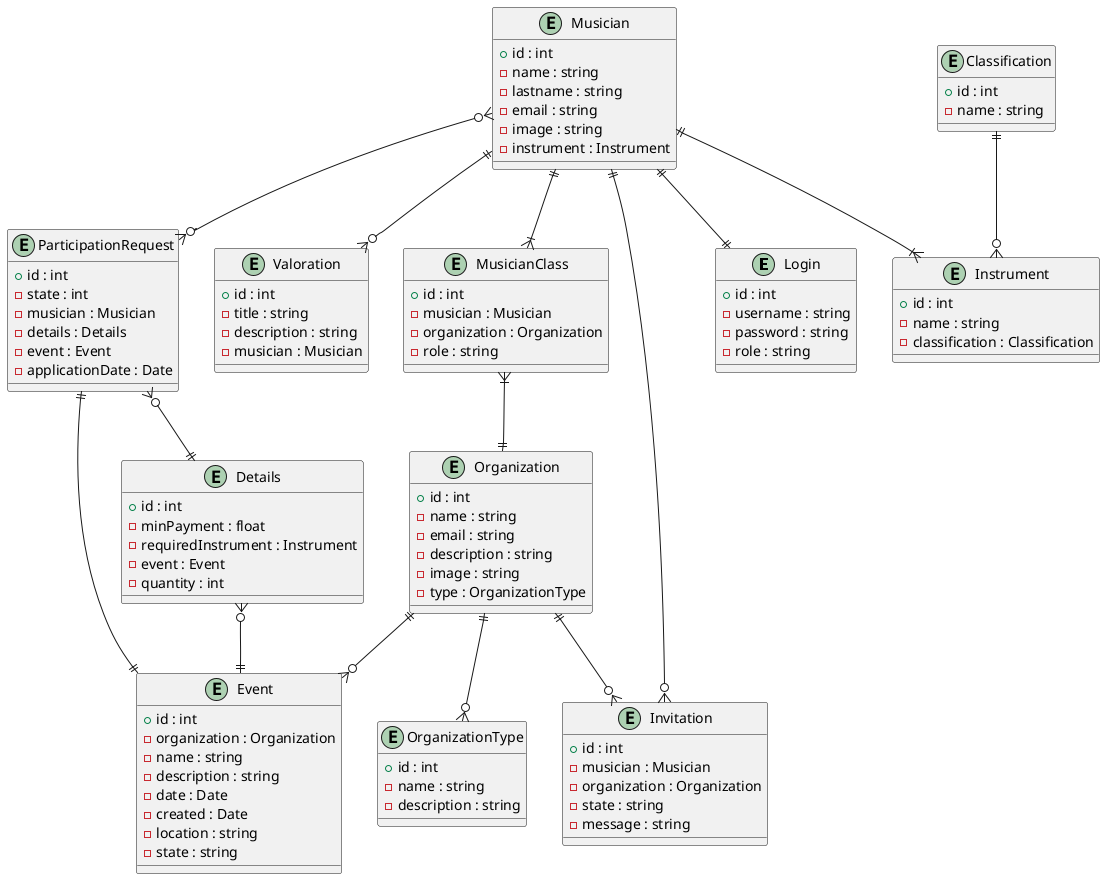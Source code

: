 @startuml

entity Login {
    + id : int
    - username : string
    - password : string
    - role : string
}

entity Musician {
    + id : int
    - name : string
    - lastname : string
    - email : string
    - image : string
    - instrument : Instrument
}

entity MusicianClass {
    + id : int
    - musician : Musician
    - organization : Organization
    - role : string
}

entity Organization {
    + id : int
    - name : string
    - email : string
    - description : string
    - image : string
    - type : OrganizationType
}

entity OrganizationType {
    + id : int
    - name : string
    - description : string
}

entity Valoration {
    + id : int
    - title : string
    - description : string
    - musician : Musician
}

entity Event {
    + id : int
    - organization : Organization
    - name : string
    - description : string
    - date : Date
    - created : Date
    - location : string
    - state : string
}

entity Details {
    + id : int
    - minPayment : float
    - requiredInstrument : Instrument
    - event : Event
    - quantity : int
}

entity Classification {
    + id : int
    - name : string
}

entity Instrument {
    + id : int
    - name : string
    - classification : Classification
}

entity ParticipationRequest {
    + id : int
    - state : int
    - musician : Musician
    - details : Details
    - event : Event
    - applicationDate : Date
}

entity Invitation {
    + id : int
    - musician : Musician
    - organization : Organization
    - state : string
    - message : string
}

Musician ||--|| Login

Musician ||--o{ Valoration
Musician ||--|{ Instrument
Musician ||--|{ MusicianClass
Musician }o--o{ ParticipationRequest

ParticipationRequest ||--|| Event
ParticipationRequest }o--|| Details

MusicianClass }|--|| Organization

Organization ||--o{ OrganizationType
Organization ||--o{ Event
Organization ||--o{ Invitation

Invitation }o--|| Musician

Classification ||--o{ Instrument

Details }o--|| Event

@enduml